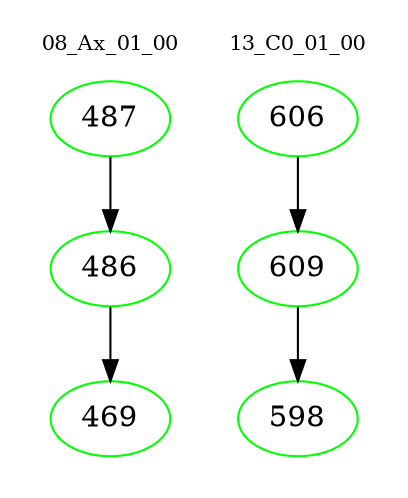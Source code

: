 digraph{
subgraph cluster_0 {
color = white
label = "08_Ax_01_00";
fontsize=10;
T0_487 [label="487", color="green"]
T0_487 -> T0_486 [color="black"]
T0_486 [label="486", color="green"]
T0_486 -> T0_469 [color="black"]
T0_469 [label="469", color="green"]
}
subgraph cluster_1 {
color = white
label = "13_C0_01_00";
fontsize=10;
T1_606 [label="606", color="green"]
T1_606 -> T1_609 [color="black"]
T1_609 [label="609", color="green"]
T1_609 -> T1_598 [color="black"]
T1_598 [label="598", color="green"]
}
}
